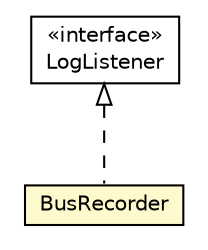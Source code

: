 #!/usr/local/bin/dot
#
# Class diagram 
# Generated by UMLGraph version R5_6-24-gf6e263 (http://www.umlgraph.org/)
#

digraph G {
	edge [fontname="Helvetica",fontsize=10,labelfontname="Helvetica",labelfontsize=10];
	node [fontname="Helvetica",fontsize=10,shape=plaintext];
	nodesep=0.25;
	ranksep=0.5;
	// org.universAAL.tools.makrorecorder.osgi.pattern.BusRecorder
	c36719 [label=<<table title="org.universAAL.tools.makrorecorder.osgi.pattern.BusRecorder" border="0" cellborder="1" cellspacing="0" cellpadding="2" port="p" bgcolor="lemonChiffon" href="./BusRecorder.html">
		<tr><td><table border="0" cellspacing="0" cellpadding="1">
<tr><td align="center" balign="center"> BusRecorder </td></tr>
		</table></td></tr>
		</table>>, URL="./BusRecorder.html", fontname="Helvetica", fontcolor="black", fontsize=10.0];
	//org.universAAL.tools.makrorecorder.osgi.pattern.BusRecorder implements org.universAAL.middleware.container.LogListener
	c36979:p -> c36719:p [dir=back,arrowtail=empty,style=dashed];
	// org.universAAL.middleware.container.LogListener
	c36979 [label=<<table title="org.universAAL.middleware.container.LogListener" border="0" cellborder="1" cellspacing="0" cellpadding="2" port="p" href="http://java.sun.com/j2se/1.4.2/docs/api/org/universAAL/middleware/container/LogListener.html">
		<tr><td><table border="0" cellspacing="0" cellpadding="1">
<tr><td align="center" balign="center"> &#171;interface&#187; </td></tr>
<tr><td align="center" balign="center"> LogListener </td></tr>
		</table></td></tr>
		</table>>, URL="http://java.sun.com/j2se/1.4.2/docs/api/org/universAAL/middleware/container/LogListener.html", fontname="Helvetica", fontcolor="black", fontsize=10.0];
}

